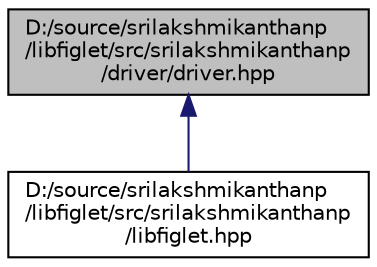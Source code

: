 digraph "D:/source/srilakshmikanthanp/libfiglet/src/srilakshmikanthanp/driver/driver.hpp"
{
 // LATEX_PDF_SIZE
  edge [fontname="Helvetica",fontsize="10",labelfontname="Helvetica",labelfontsize="10"];
  node [fontname="Helvetica",fontsize="10",shape=record];
  Node1 [label="D:/source/srilakshmikanthanp\l/libfiglet/src/srilakshmikanthanp\l/driver/driver.hpp",height=0.2,width=0.4,color="black", fillcolor="grey75", style="filled", fontcolor="black",tooltip=" "];
  Node1 -> Node2 [dir="back",color="midnightblue",fontsize="10",style="solid",fontname="Helvetica"];
  Node2 [label="D:/source/srilakshmikanthanp\l/libfiglet/src/srilakshmikanthanp\l/libfiglet.hpp",height=0.2,width=0.4,color="black", fillcolor="white", style="filled",URL="$libfiglet_8hpp.html",tooltip=" "];
}
